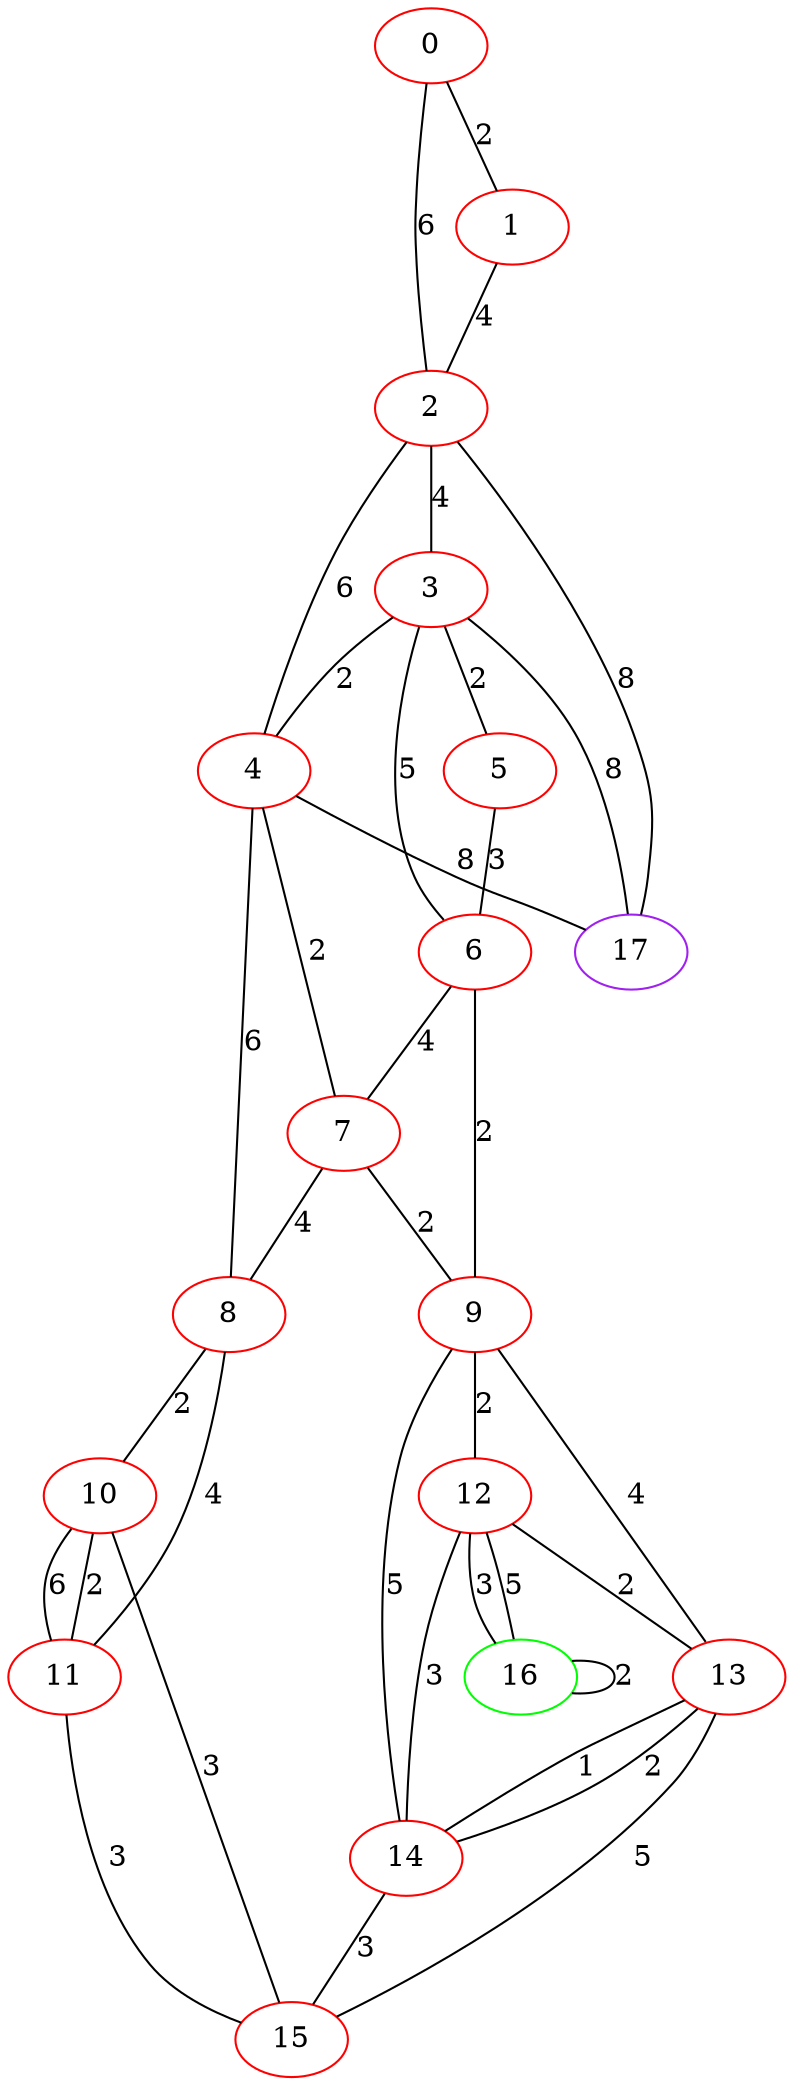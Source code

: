 graph "" {
0 [color=red, weight=1];
1 [color=red, weight=1];
2 [color=red, weight=1];
3 [color=red, weight=1];
4 [color=red, weight=1];
5 [color=red, weight=1];
6 [color=red, weight=1];
7 [color=red, weight=1];
8 [color=red, weight=1];
9 [color=red, weight=1];
10 [color=red, weight=1];
11 [color=red, weight=1];
12 [color=red, weight=1];
13 [color=red, weight=1];
14 [color=red, weight=1];
15 [color=red, weight=1];
16 [color=green, weight=2];
17 [color=purple, weight=4];
0 -- 1  [key=0, label=2];
0 -- 2  [key=0, label=6];
1 -- 2  [key=0, label=4];
2 -- 3  [key=0, label=4];
2 -- 4  [key=0, label=6];
2 -- 17  [key=0, label=8];
3 -- 17  [key=0, label=8];
3 -- 4  [key=0, label=2];
3 -- 5  [key=0, label=2];
3 -- 6  [key=0, label=5];
4 -- 8  [key=0, label=6];
4 -- 17  [key=0, label=8];
4 -- 7  [key=0, label=2];
5 -- 6  [key=0, label=3];
6 -- 9  [key=0, label=2];
6 -- 7  [key=0, label=4];
7 -- 8  [key=0, label=4];
7 -- 9  [key=0, label=2];
8 -- 10  [key=0, label=2];
8 -- 11  [key=0, label=4];
9 -- 14  [key=0, label=5];
9 -- 12  [key=0, label=2];
9 -- 13  [key=0, label=4];
10 -- 11  [key=0, label=6];
10 -- 11  [key=1, label=2];
10 -- 15  [key=0, label=3];
11 -- 15  [key=0, label=3];
12 -- 16  [key=0, label=5];
12 -- 16  [key=1, label=3];
12 -- 13  [key=0, label=2];
12 -- 14  [key=0, label=3];
13 -- 14  [key=0, label=1];
13 -- 14  [key=1, label=2];
13 -- 15  [key=0, label=5];
14 -- 15  [key=0, label=3];
16 -- 16  [key=0, label=2];
}
